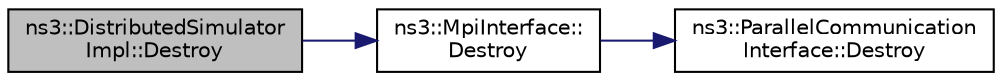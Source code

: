 digraph "ns3::DistributedSimulatorImpl::Destroy"
{
  edge [fontname="Helvetica",fontsize="10",labelfontname="Helvetica",labelfontsize="10"];
  node [fontname="Helvetica",fontsize="10",shape=record];
  rankdir="LR";
  Node1 [label="ns3::DistributedSimulator\lImpl::Destroy",height=0.2,width=0.4,color="black", fillcolor="grey75", style="filled", fontcolor="black"];
  Node1 -> Node2 [color="midnightblue",fontsize="10",style="solid"];
  Node2 [label="ns3::MpiInterface::\lDestroy",height=0.2,width=0.4,color="black", fillcolor="white", style="filled",URL="$d8/dbe/classns3_1_1MpiInterface.html#a6cc83aa90c7e203219f8aa3889ae44f7"];
  Node2 -> Node3 [color="midnightblue",fontsize="10",style="solid"];
  Node3 [label="ns3::ParallelCommunication\lInterface::Destroy",height=0.2,width=0.4,color="black", fillcolor="white", style="filled",URL="$d5/d06/classns3_1_1ParallelCommunicationInterface.html#ab647bad738a7ae91d8a993880c7ece10"];
}
